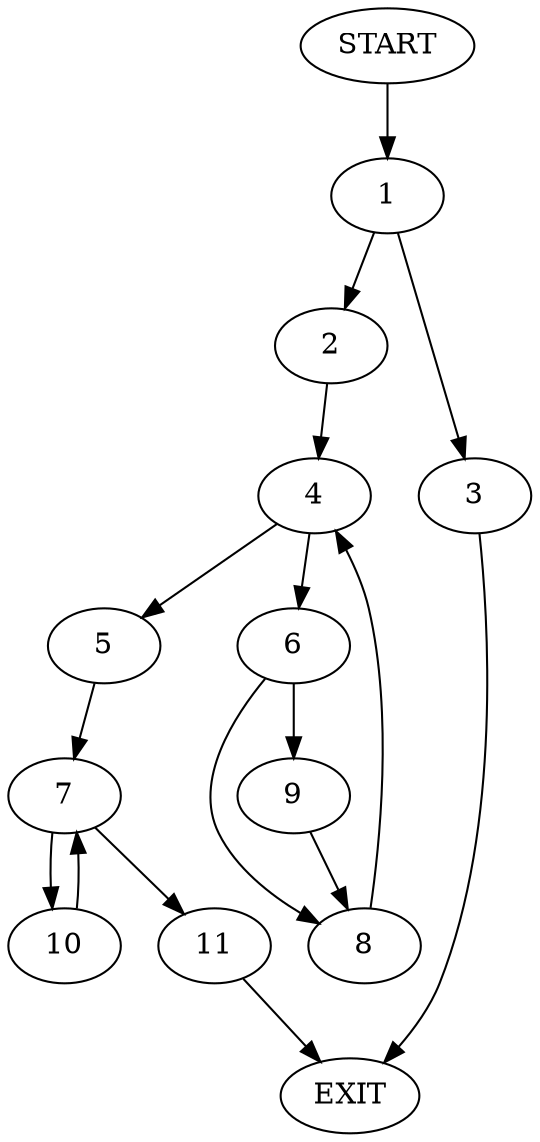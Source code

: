 digraph {
0 [label="START"]
12 [label="EXIT"]
0 -> 1
1 -> 2
1 -> 3
3 -> 12
2 -> 4
4 -> 5
4 -> 6
5 -> 7
6 -> 8
6 -> 9
8 -> 4
9 -> 8
7 -> 10
7 -> 11
10 -> 7
11 -> 12
}
